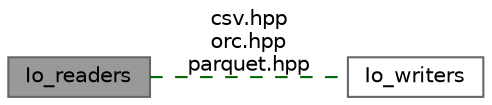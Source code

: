 digraph "Io_readers"
{
 // LATEX_PDF_SIZE
  bgcolor="transparent";
  edge [fontname=Helvetica,fontsize=10,labelfontname=Helvetica,labelfontsize=10];
  node [fontname=Helvetica,fontsize=10,shape=box,height=0.2,width=0.4];
  rankdir=LR;
  Node1 [id="Node000001",label="Io_readers",height=0.2,width=0.4,color="gray40", fillcolor="grey60", style="filled", fontcolor="black",tooltip=" "];
  Node2 [id="Node000002",label="Io_writers",height=0.2,width=0.4,color="grey40", fillcolor="white", style="filled",URL="$group__io__writers.html",tooltip=" "];
  Node1->Node2 [shape=plaintext, label="csv.hpp\norc.hpp\nparquet.hpp", color="darkgreen", dir="none", style="dashed"];
}
